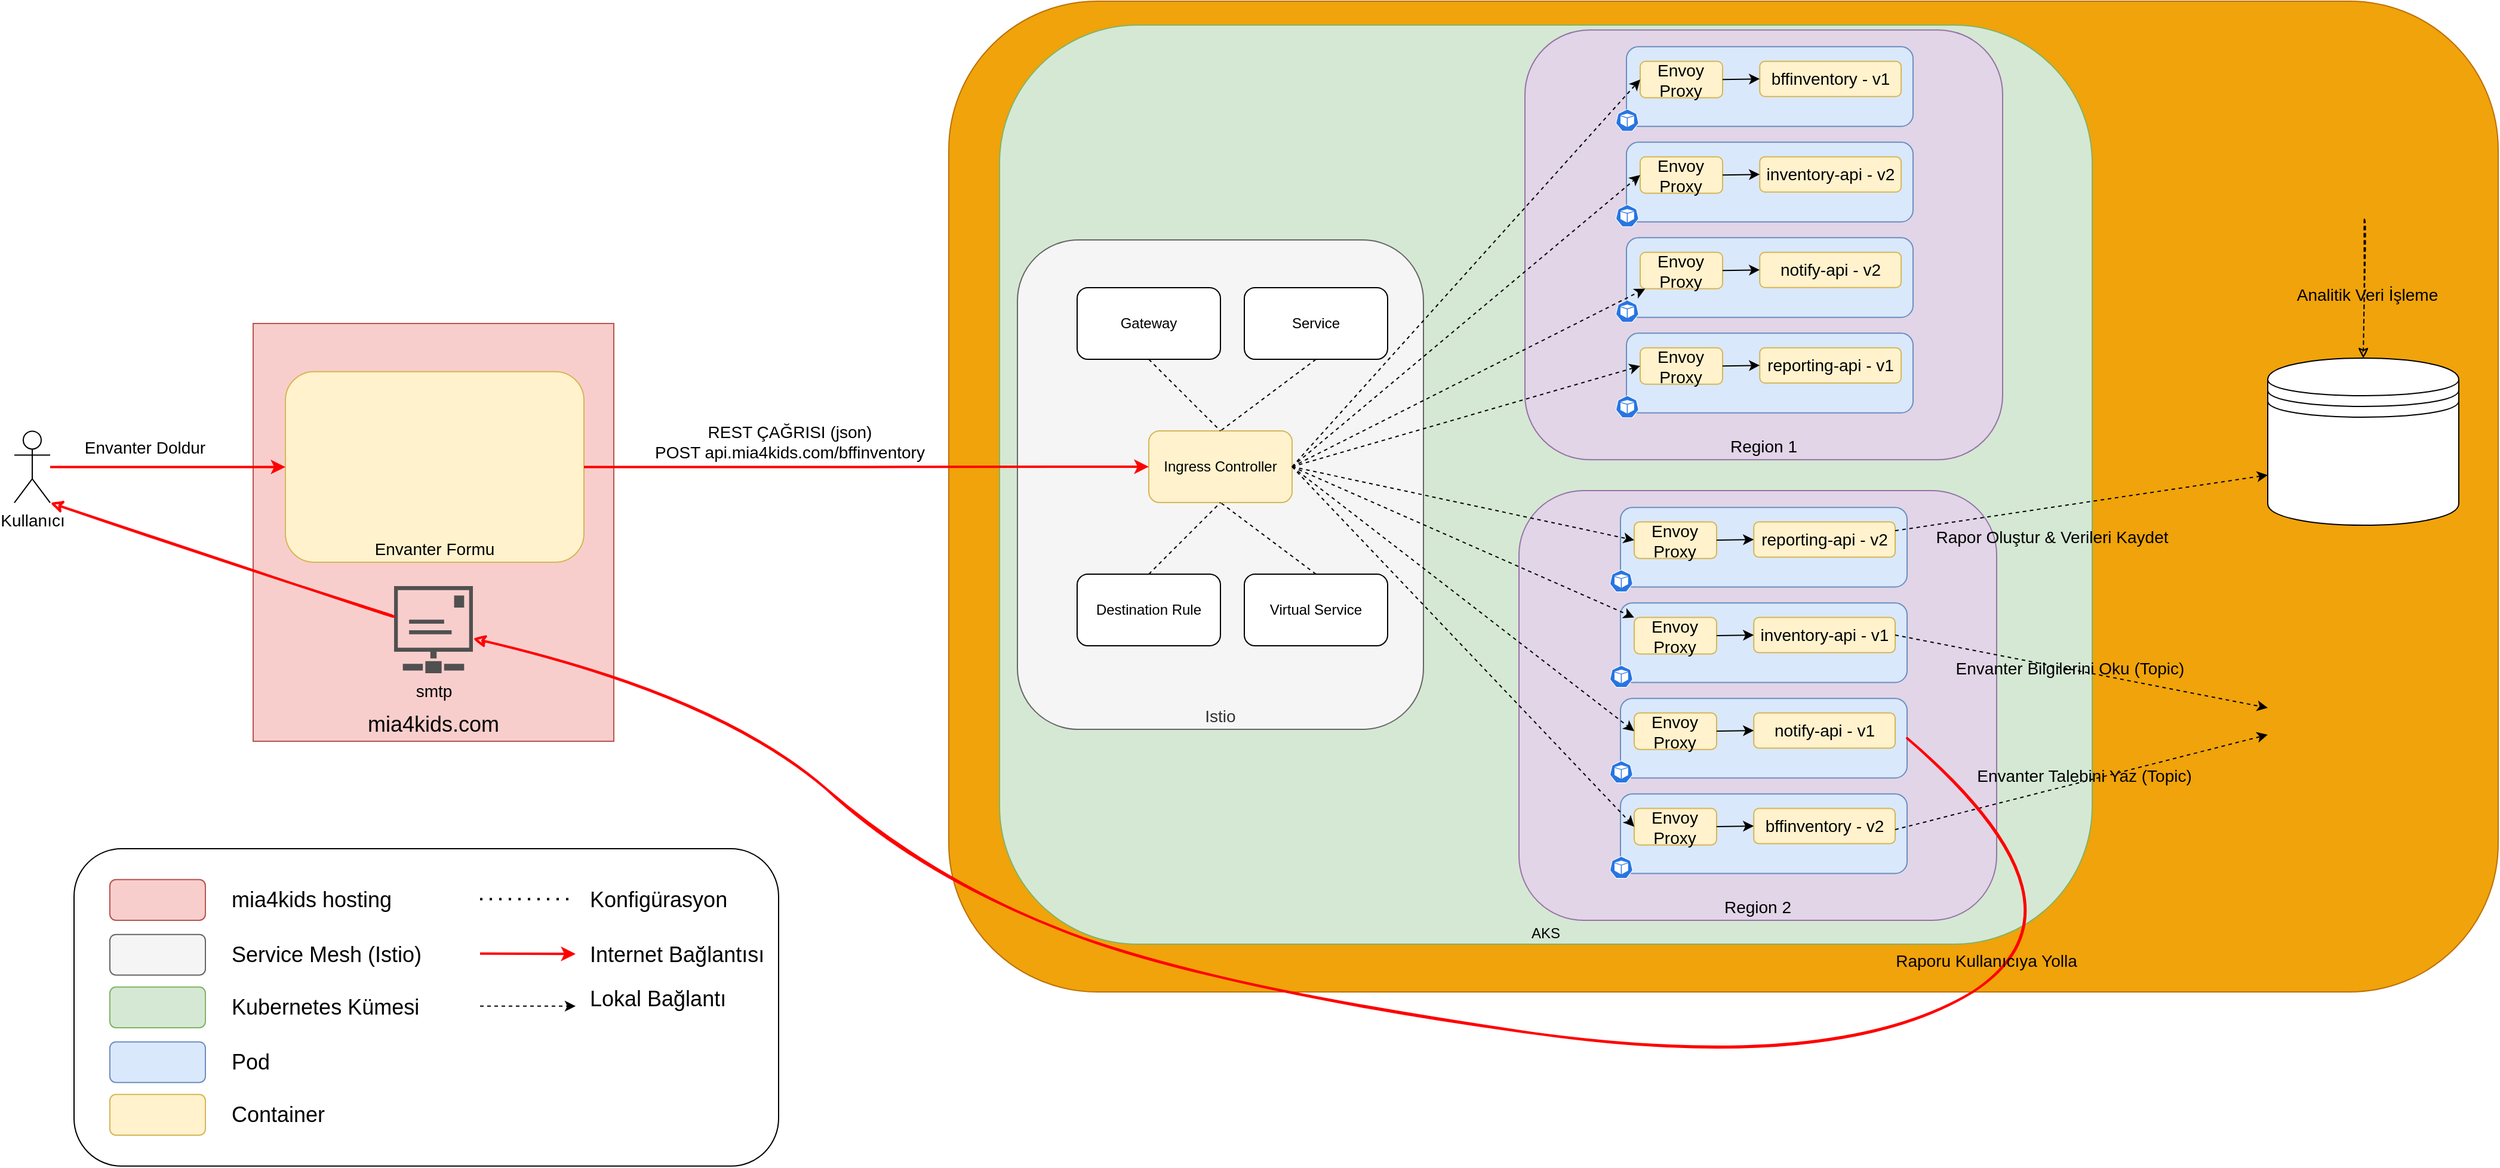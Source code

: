 <mxfile version="14.9.8" type="github">
  <diagram id="64BJW6t8a5M6uXcy-y3C" name="Page-1">
    <mxGraphModel dx="2413" dy="1553" grid="1" gridSize="10" guides="1" tooltips="0" connect="1" arrows="1" fold="1" page="0" pageScale="1" pageWidth="850" pageHeight="1100" math="0" shadow="0">
      <root>
        <mxCell id="0" />
        <mxCell id="1" parent="0" />
        <mxCell id="xc0sHy3A4MHcJjiOUEkv-261" value="" style="rounded=1;whiteSpace=wrap;html=1;fontSize=18;align=center;verticalAlign=bottom;fontStyle=1;fillColor=#f0a30a;strokeColor=#BD7000;fontColor=#000000;" vertex="1" parent="1">
          <mxGeometry x="452.5" y="-100" width="1297.5" height="830" as="geometry" />
        </mxCell>
        <mxCell id="xc0sHy3A4MHcJjiOUEkv-39" value="AKS" style="rounded=1;whiteSpace=wrap;html=1;fontSize=12;align=center;verticalAlign=bottom;fillColor=#d5e8d4;strokeColor=#82b366;" vertex="1" parent="1">
          <mxGeometry x="495" y="-80" width="915" height="770" as="geometry" />
        </mxCell>
        <mxCell id="xc0sHy3A4MHcJjiOUEkv-48" value="Istio" style="rounded=1;whiteSpace=wrap;html=1;fontSize=14;align=center;verticalAlign=bottom;fillColor=#f5f5f5;strokeColor=#666666;fontColor=#333333;" vertex="1" parent="1">
          <mxGeometry x="510" y="100" width="340" height="410" as="geometry" />
        </mxCell>
        <mxCell id="xc0sHy3A4MHcJjiOUEkv-1" value="Kullanıcı" style="shape=umlActor;verticalLabelPosition=bottom;verticalAlign=top;html=1;outlineConnect=0;fontSize=14;" vertex="1" parent="1">
          <mxGeometry x="-330" y="260.19" width="30" height="60" as="geometry" />
        </mxCell>
        <mxCell id="xc0sHy3A4MHcJjiOUEkv-37" value="" style="group;fillColor=#f8cecc;strokeColor=#b85450;" vertex="1" connectable="0" parent="1">
          <mxGeometry x="-130" y="170" width="302" height="350" as="geometry" />
        </mxCell>
        <mxCell id="xc0sHy3A4MHcJjiOUEkv-2" value="&lt;font style=&quot;font-size: 18px&quot;&gt;mia4kids.com&lt;/font&gt;" style="whiteSpace=wrap;html=1;verticalAlign=bottom;fillColor=#f8cecc;strokeColor=#b85450;" vertex="1" parent="xc0sHy3A4MHcJjiOUEkv-37">
          <mxGeometry width="302" height="350" as="geometry" />
        </mxCell>
        <mxCell id="xc0sHy3A4MHcJjiOUEkv-36" value="Envanter Formu" style="rounded=1;whiteSpace=wrap;html=1;fontSize=14;align=center;verticalAlign=bottom;fillColor=#fff2cc;strokeColor=#d6b656;" vertex="1" parent="xc0sHy3A4MHcJjiOUEkv-37">
          <mxGeometry x="27" y="40.38" width="250" height="159.62" as="geometry" />
        </mxCell>
        <mxCell id="xc0sHy3A4MHcJjiOUEkv-35" value="" style="shape=image;html=1;verticalAlign=top;verticalLabelPosition=bottom;labelBackgroundColor=#ffffff;imageAspect=0;aspect=fixed;image=https://cdn2.iconfinder.com/data/icons/thin-line-icons-for-seo-and-development-1/64/SEO_planchette_questionnaire-128.png;fontSize=12;" vertex="1" parent="xc0sHy3A4MHcJjiOUEkv-37">
          <mxGeometry x="87" y="40.379" width="128" height="128" as="geometry" />
        </mxCell>
        <mxCell id="xc0sHy3A4MHcJjiOUEkv-189" value="" style="shape=image;imageAspect=0;aspect=fixed;verticalLabelPosition=bottom;verticalAlign=top;rounded=1;fontSize=14;image=https://mia4kids.com/wp-content/uploads/2021/02/cropped-company.png;" vertex="1" parent="xc0sHy3A4MHcJjiOUEkv-37">
          <mxGeometry width="92" height="92" as="geometry" />
        </mxCell>
        <mxCell id="xc0sHy3A4MHcJjiOUEkv-280" value="&lt;font style=&quot;font-size: 14px;&quot;&gt;smtp&lt;/font&gt;" style="pointerEvents=1;shadow=0;dashed=0;html=1;strokeColor=none;fillColor=#505050;labelPosition=center;verticalLabelPosition=bottom;verticalAlign=top;outlineConnect=0;align=center;shape=mxgraph.office.communications.smtp_connector;rounded=1;fontSize=14;" vertex="1" parent="xc0sHy3A4MHcJjiOUEkv-37">
          <mxGeometry x="118" y="220" width="66" height="73" as="geometry" />
        </mxCell>
        <mxCell id="xc0sHy3A4MHcJjiOUEkv-3" value="" style="edgeStyle=orthogonalEdgeStyle;rounded=0;orthogonalLoop=1;jettySize=auto;html=1;entryX=0;entryY=0.5;entryDx=0;entryDy=0;strokeWidth=2;strokeColor=#FF0000;" edge="1" parent="1" source="xc0sHy3A4MHcJjiOUEkv-1" target="xc0sHy3A4MHcJjiOUEkv-36">
          <mxGeometry relative="1" as="geometry" />
        </mxCell>
        <mxCell id="xc0sHy3A4MHcJjiOUEkv-259" value="Envanter Doldur" style="edgeLabel;html=1;align=center;verticalAlign=middle;resizable=0;points=[];fontSize=14;labelBackgroundColor=none;" vertex="1" connectable="0" parent="xc0sHy3A4MHcJjiOUEkv-3">
          <mxGeometry x="-0.198" y="-1" relative="1" as="geometry">
            <mxPoint y="-17" as="offset" />
          </mxGeometry>
        </mxCell>
        <mxCell id="xc0sHy3A4MHcJjiOUEkv-38" value="Ingress Controller" style="rounded=1;whiteSpace=wrap;html=1;fontSize=12;align=center;verticalAlign=middle;fillColor=#fff2cc;strokeColor=#d6b656;" vertex="1" parent="1">
          <mxGeometry x="620" y="260" width="120" height="60" as="geometry" />
        </mxCell>
        <mxCell id="xc0sHy3A4MHcJjiOUEkv-40" style="edgeStyle=orthogonalEdgeStyle;rounded=0;orthogonalLoop=1;jettySize=auto;html=1;exitX=1;exitY=0.5;exitDx=0;exitDy=0;fontSize=12;strokeColor=#FF0000;strokeWidth=2;" edge="1" parent="1" source="xc0sHy3A4MHcJjiOUEkv-36" target="xc0sHy3A4MHcJjiOUEkv-38">
          <mxGeometry relative="1" as="geometry" />
        </mxCell>
        <mxCell id="xc0sHy3A4MHcJjiOUEkv-257" value="REST ÇAĞRISI (json)&lt;br&gt;POST api.mia4kids.com/bffinventory" style="edgeLabel;html=1;align=center;verticalAlign=middle;resizable=0;points=[];fontSize=14;labelBackgroundColor=none;" vertex="1" connectable="0" parent="xc0sHy3A4MHcJjiOUEkv-40">
          <mxGeometry x="-0.095" y="2" relative="1" as="geometry">
            <mxPoint x="-42" y="-19" as="offset" />
          </mxGeometry>
        </mxCell>
        <mxCell id="xc0sHy3A4MHcJjiOUEkv-45" style="edgeStyle=none;rounded=0;orthogonalLoop=1;jettySize=auto;html=1;exitX=0.5;exitY=0;exitDx=0;exitDy=0;entryX=0.5;entryY=1;entryDx=0;entryDy=0;dashed=1;fontSize=12;endArrow=none;endFill=0;" edge="1" parent="1" source="xc0sHy3A4MHcJjiOUEkv-42" target="xc0sHy3A4MHcJjiOUEkv-38">
          <mxGeometry relative="1" as="geometry" />
        </mxCell>
        <mxCell id="xc0sHy3A4MHcJjiOUEkv-42" value="Destination Rule" style="rounded=1;whiteSpace=wrap;html=1;fontSize=12;align=center;verticalAlign=middle;" vertex="1" parent="1">
          <mxGeometry x="560" y="380" width="120" height="60" as="geometry" />
        </mxCell>
        <mxCell id="xc0sHy3A4MHcJjiOUEkv-47" style="edgeStyle=none;rounded=0;orthogonalLoop=1;jettySize=auto;html=1;exitX=0.5;exitY=1;exitDx=0;exitDy=0;entryX=0.5;entryY=0;entryDx=0;entryDy=0;dashed=1;fontSize=12;endArrow=none;endFill=0;" edge="1" parent="1" source="xc0sHy3A4MHcJjiOUEkv-43" target="xc0sHy3A4MHcJjiOUEkv-38">
          <mxGeometry relative="1" as="geometry" />
        </mxCell>
        <mxCell id="xc0sHy3A4MHcJjiOUEkv-43" value="Gateway" style="rounded=1;whiteSpace=wrap;html=1;fontSize=12;align=center;verticalAlign=middle;" vertex="1" parent="1">
          <mxGeometry x="560" y="140" width="120" height="60" as="geometry" />
        </mxCell>
        <mxCell id="xc0sHy3A4MHcJjiOUEkv-49" value="" style="edgeStyle=none;rounded=0;orthogonalLoop=1;jettySize=auto;html=1;exitX=0.5;exitY=0;exitDx=0;exitDy=0;entryX=0.5;entryY=1;entryDx=0;entryDy=0;dashed=1;fontSize=12;endArrow=none;endFill=0;" edge="1" parent="1" source="xc0sHy3A4MHcJjiOUEkv-41" target="xc0sHy3A4MHcJjiOUEkv-38">
          <mxGeometry relative="1" as="geometry">
            <mxPoint x="760" y="380" as="sourcePoint" />
            <mxPoint x="680" y="320" as="targetPoint" />
          </mxGeometry>
        </mxCell>
        <mxCell id="xc0sHy3A4MHcJjiOUEkv-54" style="edgeStyle=none;rounded=0;orthogonalLoop=1;jettySize=auto;html=1;exitX=0.5;exitY=1;exitDx=0;exitDy=0;dashed=1;fontSize=14;endArrow=none;endFill=0;" edge="1" parent="1" source="xc0sHy3A4MHcJjiOUEkv-53">
          <mxGeometry relative="1" as="geometry">
            <mxPoint x="680" y="260" as="targetPoint" />
          </mxGeometry>
        </mxCell>
        <mxCell id="xc0sHy3A4MHcJjiOUEkv-53" value="Service" style="rounded=1;whiteSpace=wrap;html=1;fontSize=12;align=center;verticalAlign=middle;" vertex="1" parent="1">
          <mxGeometry x="700" y="140" width="120" height="60" as="geometry" />
        </mxCell>
        <mxCell id="xc0sHy3A4MHcJjiOUEkv-41" value="Virtual Service" style="rounded=1;whiteSpace=wrap;html=1;fontSize=12;align=center;verticalAlign=middle;" vertex="1" parent="1">
          <mxGeometry x="700" y="380" width="120" height="60" as="geometry" />
        </mxCell>
        <mxCell id="xc0sHy3A4MHcJjiOUEkv-192" value="" style="group" vertex="1" connectable="0" parent="1">
          <mxGeometry x="1557" y="199" width="160" height="140" as="geometry" />
        </mxCell>
        <mxCell id="xc0sHy3A4MHcJjiOUEkv-191" value="" style="shape=datastore;whiteSpace=wrap;html=1;rounded=1;fontSize=14;align=center;verticalAlign=middle;" vertex="1" parent="xc0sHy3A4MHcJjiOUEkv-192">
          <mxGeometry width="160" height="140" as="geometry" />
        </mxCell>
        <mxCell id="xc0sHy3A4MHcJjiOUEkv-190" value="" style="shape=image;imageAspect=0;aspect=fixed;verticalLabelPosition=bottom;verticalAlign=top;rounded=1;fontSize=14;image=https://upload.wikimedia.org/wikipedia/commons/5/5e/Cassandra_logo.svg;" vertex="1" parent="xc0sHy3A4MHcJjiOUEkv-192">
          <mxGeometry x="30.02" y="60" width="99.96" height="67" as="geometry" />
        </mxCell>
        <mxCell id="xc0sHy3A4MHcJjiOUEkv-94" value="" style="group" vertex="1" connectable="0" parent="1">
          <mxGeometry x="972.94" y="421.667" width="187.06" height="90.148" as="geometry" />
        </mxCell>
        <mxCell id="xc0sHy3A4MHcJjiOUEkv-99" value="" style="shape=image;html=1;verticalAlign=top;verticalLabelPosition=bottom;labelBackgroundColor=#ffffff;imageAspect=0;aspect=fixed;image=https://cdn4.iconfinder.com/data/icons/logos-and-brands/512/267_Python_logo-128.png;fontSize=14;" vertex="1" parent="xc0sHy3A4MHcJjiOUEkv-94">
          <mxGeometry x="79.5" y="32.347" width="5.031" height="5.031" as="geometry" />
        </mxCell>
        <mxCell id="xc0sHy3A4MHcJjiOUEkv-154" value="" style="group" vertex="1" connectable="0" parent="1">
          <mxGeometry x="925" y="285.91" width="400" height="360" as="geometry" />
        </mxCell>
        <mxCell id="xc0sHy3A4MHcJjiOUEkv-204" value="" style="group" vertex="1" connectable="0" parent="xc0sHy3A4MHcJjiOUEkv-154">
          <mxGeometry x="5" y="24.09" width="400" height="360" as="geometry" />
        </mxCell>
        <mxCell id="xc0sHy3A4MHcJjiOUEkv-93" value="Region 2" style="rounded=1;whiteSpace=wrap;html=1;fontSize=14;align=center;verticalAlign=bottom;fillColor=#e1d5e7;strokeColor=#9673a6;" vertex="1" parent="xc0sHy3A4MHcJjiOUEkv-204">
          <mxGeometry width="400" height="360" as="geometry" />
        </mxCell>
        <mxCell id="xc0sHy3A4MHcJjiOUEkv-122" value="" style="group" vertex="1" connectable="0" parent="xc0sHy3A4MHcJjiOUEkv-204">
          <mxGeometry x="75" y="14.09" width="250" height="70.996" as="geometry" />
        </mxCell>
        <mxCell id="xc0sHy3A4MHcJjiOUEkv-95" value="" style="rounded=1;whiteSpace=wrap;html=1;fontSize=14;align=center;verticalAlign=bottom;fillColor=#dae8fc;strokeColor=#6c8ebf;" vertex="1" parent="xc0sHy3A4MHcJjiOUEkv-122">
          <mxGeometry x="9.996" width="240.004" height="66.67" as="geometry" />
        </mxCell>
        <mxCell id="xc0sHy3A4MHcJjiOUEkv-97" value="Envoy Proxy" style="rounded=1;whiteSpace=wrap;html=1;fontSize=14;align=center;verticalAlign=middle;fillColor=#fff2cc;strokeColor=#d6b656;" vertex="1" parent="xc0sHy3A4MHcJjiOUEkv-122">
          <mxGeometry x="21.497" y="12.153" width="69.001" height="30.587" as="geometry" />
        </mxCell>
        <mxCell id="xc0sHy3A4MHcJjiOUEkv-98" value="reporting-api - v2" style="rounded=1;whiteSpace=wrap;html=1;fontSize=14;align=center;verticalAlign=middle;fillColor=#fff2cc;strokeColor=#d6b656;" vertex="1" parent="xc0sHy3A4MHcJjiOUEkv-122">
          <mxGeometry x="121.62" y="12.151" width="118.38" height="29.518" as="geometry" />
        </mxCell>
        <mxCell id="xc0sHy3A4MHcJjiOUEkv-117" value="" style="shape=image;html=1;verticalAlign=top;verticalLabelPosition=bottom;labelBackgroundColor=#ffffff;imageAspect=0;aspect=fixed;image=https://cdn4.iconfinder.com/data/icons/logos-and-brands/512/267_Python_logo-128.png;fontSize=14;" vertex="1" parent="xc0sHy3A4MHcJjiOUEkv-122">
          <mxGeometry x="115.37" y="31.774" width="20.4" height="20.4" as="geometry" />
        </mxCell>
        <mxCell id="xc0sHy3A4MHcJjiOUEkv-100" style="edgeStyle=none;rounded=0;orthogonalLoop=1;jettySize=auto;html=1;exitX=1;exitY=0.5;exitDx=0;exitDy=0;entryX=0;entryY=0.5;entryDx=0;entryDy=0;fontSize=14;endArrow=classic;endFill=1;" edge="1" parent="xc0sHy3A4MHcJjiOUEkv-122" source="xc0sHy3A4MHcJjiOUEkv-97" target="xc0sHy3A4MHcJjiOUEkv-98">
          <mxGeometry relative="1" as="geometry" />
        </mxCell>
        <mxCell id="xc0sHy3A4MHcJjiOUEkv-96" value="" style="html=1;dashed=0;whitespace=wrap;fillColor=#2875E2;strokeColor=#ffffff;points=[[0.005,0.63,0],[0.1,0.2,0],[0.9,0.2,0],[0.5,0,0],[0.995,0.63,0],[0.72,0.99,0],[0.5,1,0],[0.28,0.99,0]];shape=mxgraph.kubernetes.icon;prIcon=pod;fontSize=14;align=center;verticalAlign=bottom;" vertex="1" parent="xc0sHy3A4MHcJjiOUEkv-122">
          <mxGeometry x="-10" y="52.172" width="41.37" height="18.824" as="geometry" />
        </mxCell>
        <mxCell id="xc0sHy3A4MHcJjiOUEkv-139" value="" style="group" vertex="1" connectable="0" parent="xc0sHy3A4MHcJjiOUEkv-204">
          <mxGeometry x="75" y="94.09" width="295" height="125.91" as="geometry" />
        </mxCell>
        <mxCell id="xc0sHy3A4MHcJjiOUEkv-140" value="" style="rounded=1;whiteSpace=wrap;html=1;fontSize=14;align=center;verticalAlign=bottom;fillColor=#dae8fc;strokeColor=#6c8ebf;" vertex="1" parent="xc0sHy3A4MHcJjiOUEkv-139">
          <mxGeometry x="9.996" width="240.004" height="66.67" as="geometry" />
        </mxCell>
        <mxCell id="xc0sHy3A4MHcJjiOUEkv-141" value="Envoy Proxy" style="rounded=1;whiteSpace=wrap;html=1;fontSize=14;align=center;verticalAlign=middle;fillColor=#fff2cc;strokeColor=#d6b656;" vertex="1" parent="xc0sHy3A4MHcJjiOUEkv-139">
          <mxGeometry x="21.497" y="12.153" width="69.001" height="30.587" as="geometry" />
        </mxCell>
        <mxCell id="xc0sHy3A4MHcJjiOUEkv-142" value="inventory-api - v1" style="rounded=1;whiteSpace=wrap;html=1;fontSize=14;align=center;verticalAlign=middle;fillColor=#fff2cc;strokeColor=#d6b656;" vertex="1" parent="xc0sHy3A4MHcJjiOUEkv-139">
          <mxGeometry x="121.62" y="12.151" width="118.38" height="29.518" as="geometry" />
        </mxCell>
        <mxCell id="xc0sHy3A4MHcJjiOUEkv-143" value="" style="shape=image;html=1;verticalAlign=top;verticalLabelPosition=bottom;labelBackgroundColor=#ffffff;imageAspect=0;aspect=fixed;image=https://cdn4.iconfinder.com/data/icons/logos-and-brands/512/267_Python_logo-128.png;fontSize=14;" vertex="1" parent="xc0sHy3A4MHcJjiOUEkv-139">
          <mxGeometry x="115.37" y="31.774" width="20.4" height="20.4" as="geometry" />
        </mxCell>
        <mxCell id="xc0sHy3A4MHcJjiOUEkv-144" style="edgeStyle=none;rounded=0;orthogonalLoop=1;jettySize=auto;html=1;exitX=1;exitY=0.5;exitDx=0;exitDy=0;entryX=0;entryY=0.5;entryDx=0;entryDy=0;fontSize=14;endArrow=classic;endFill=1;" edge="1" parent="xc0sHy3A4MHcJjiOUEkv-139" source="xc0sHy3A4MHcJjiOUEkv-141" target="xc0sHy3A4MHcJjiOUEkv-142">
          <mxGeometry relative="1" as="geometry" />
        </mxCell>
        <mxCell id="xc0sHy3A4MHcJjiOUEkv-145" value="" style="html=1;dashed=0;whitespace=wrap;fillColor=#2875E2;strokeColor=#ffffff;points=[[0.005,0.63,0],[0.1,0.2,0],[0.9,0.2,0],[0.5,0,0],[0.995,0.63,0],[0.72,0.99,0],[0.5,1,0],[0.28,0.99,0]];shape=mxgraph.kubernetes.icon;prIcon=pod;fontSize=14;align=center;verticalAlign=bottom;" vertex="1" parent="xc0sHy3A4MHcJjiOUEkv-139">
          <mxGeometry x="-10" y="52.172" width="41.37" height="18.824" as="geometry" />
        </mxCell>
        <mxCell id="xc0sHy3A4MHcJjiOUEkv-147" value="" style="group" vertex="1" connectable="0" parent="xc0sHy3A4MHcJjiOUEkv-204">
          <mxGeometry x="75" y="174.09" width="250" height="70.996" as="geometry" />
        </mxCell>
        <mxCell id="xc0sHy3A4MHcJjiOUEkv-148" value="" style="rounded=1;whiteSpace=wrap;html=1;fontSize=14;align=center;verticalAlign=bottom;fillColor=#dae8fc;strokeColor=#6c8ebf;" vertex="1" parent="xc0sHy3A4MHcJjiOUEkv-147">
          <mxGeometry x="9.996" width="240.004" height="66.67" as="geometry" />
        </mxCell>
        <mxCell id="xc0sHy3A4MHcJjiOUEkv-149" value="Envoy Proxy" style="rounded=1;whiteSpace=wrap;html=1;fontSize=14;align=center;verticalAlign=middle;fillColor=#fff2cc;strokeColor=#d6b656;" vertex="1" parent="xc0sHy3A4MHcJjiOUEkv-147">
          <mxGeometry x="21.497" y="12.153" width="69.001" height="30.587" as="geometry" />
        </mxCell>
        <mxCell id="xc0sHy3A4MHcJjiOUEkv-150" value="notify-api - v1" style="rounded=1;whiteSpace=wrap;html=1;fontSize=14;align=center;verticalAlign=middle;fillColor=#fff2cc;strokeColor=#d6b656;" vertex="1" parent="xc0sHy3A4MHcJjiOUEkv-147">
          <mxGeometry x="121.62" y="12.151" width="118.38" height="29.518" as="geometry" />
        </mxCell>
        <mxCell id="xc0sHy3A4MHcJjiOUEkv-151" value="" style="shape=image;html=1;verticalAlign=top;verticalLabelPosition=bottom;labelBackgroundColor=#ffffff;imageAspect=0;aspect=fixed;image=https://cdn4.iconfinder.com/data/icons/logos-and-brands/512/267_Python_logo-128.png;fontSize=14;" vertex="1" parent="xc0sHy3A4MHcJjiOUEkv-147">
          <mxGeometry x="115.37" y="31.774" width="20.4" height="20.4" as="geometry" />
        </mxCell>
        <mxCell id="xc0sHy3A4MHcJjiOUEkv-152" style="edgeStyle=none;rounded=0;orthogonalLoop=1;jettySize=auto;html=1;exitX=1;exitY=0.5;exitDx=0;exitDy=0;entryX=0;entryY=0.5;entryDx=0;entryDy=0;fontSize=14;endArrow=classic;endFill=1;" edge="1" parent="xc0sHy3A4MHcJjiOUEkv-147" source="xc0sHy3A4MHcJjiOUEkv-149" target="xc0sHy3A4MHcJjiOUEkv-150">
          <mxGeometry relative="1" as="geometry" />
        </mxCell>
        <mxCell id="xc0sHy3A4MHcJjiOUEkv-153" value="" style="html=1;dashed=0;whitespace=wrap;fillColor=#2875E2;strokeColor=#ffffff;points=[[0.005,0.63,0],[0.1,0.2,0],[0.9,0.2,0],[0.5,0,0],[0.995,0.63,0],[0.72,0.99,0],[0.5,1,0],[0.28,0.99,0]];shape=mxgraph.kubernetes.icon;prIcon=pod;fontSize=14;align=center;verticalAlign=bottom;" vertex="1" parent="xc0sHy3A4MHcJjiOUEkv-147">
          <mxGeometry x="-10" y="52.172" width="41.37" height="18.824" as="geometry" />
        </mxCell>
        <mxCell id="xc0sHy3A4MHcJjiOUEkv-197" value="" style="group" vertex="1" connectable="0" parent="xc0sHy3A4MHcJjiOUEkv-204">
          <mxGeometry x="75" y="254.09" width="250" height="70.996" as="geometry" />
        </mxCell>
        <mxCell id="xc0sHy3A4MHcJjiOUEkv-198" value="" style="rounded=1;whiteSpace=wrap;html=1;fontSize=14;align=center;verticalAlign=bottom;fillColor=#dae8fc;strokeColor=#6c8ebf;" vertex="1" parent="xc0sHy3A4MHcJjiOUEkv-197">
          <mxGeometry x="9.996" width="240.004" height="66.67" as="geometry" />
        </mxCell>
        <mxCell id="xc0sHy3A4MHcJjiOUEkv-199" value="Envoy Proxy" style="rounded=1;whiteSpace=wrap;html=1;fontSize=14;align=center;verticalAlign=middle;fillColor=#fff2cc;strokeColor=#d6b656;" vertex="1" parent="xc0sHy3A4MHcJjiOUEkv-197">
          <mxGeometry x="21.497" y="12.153" width="69.001" height="30.587" as="geometry" />
        </mxCell>
        <mxCell id="xc0sHy3A4MHcJjiOUEkv-200" value="bffinventory - v2" style="rounded=1;whiteSpace=wrap;html=1;fontSize=14;align=center;verticalAlign=middle;fillColor=#fff2cc;strokeColor=#d6b656;" vertex="1" parent="xc0sHy3A4MHcJjiOUEkv-197">
          <mxGeometry x="121.62" y="12.151" width="118.38" height="29.518" as="geometry" />
        </mxCell>
        <mxCell id="xc0sHy3A4MHcJjiOUEkv-201" value="" style="shape=image;html=1;verticalAlign=top;verticalLabelPosition=bottom;labelBackgroundColor=#ffffff;imageAspect=0;aspect=fixed;image=https://cdn4.iconfinder.com/data/icons/logos-and-brands/512/267_Python_logo-128.png;fontSize=14;" vertex="1" parent="xc0sHy3A4MHcJjiOUEkv-197">
          <mxGeometry x="115.37" y="31.774" width="20.4" height="20.4" as="geometry" />
        </mxCell>
        <mxCell id="xc0sHy3A4MHcJjiOUEkv-202" style="edgeStyle=none;rounded=0;orthogonalLoop=1;jettySize=auto;html=1;exitX=1;exitY=0.5;exitDx=0;exitDy=0;entryX=0;entryY=0.5;entryDx=0;entryDy=0;fontSize=14;endArrow=classic;endFill=1;" edge="1" parent="xc0sHy3A4MHcJjiOUEkv-197" source="xc0sHy3A4MHcJjiOUEkv-199" target="xc0sHy3A4MHcJjiOUEkv-200">
          <mxGeometry relative="1" as="geometry" />
        </mxCell>
        <mxCell id="xc0sHy3A4MHcJjiOUEkv-203" value="" style="html=1;dashed=0;whitespace=wrap;fillColor=#2875E2;strokeColor=#ffffff;points=[[0.005,0.63,0],[0.1,0.2,0],[0.9,0.2,0],[0.5,0,0],[0.995,0.63,0],[0.72,0.99,0],[0.5,1,0],[0.28,0.99,0]];shape=mxgraph.kubernetes.icon;prIcon=pod;fontSize=14;align=center;verticalAlign=bottom;" vertex="1" parent="xc0sHy3A4MHcJjiOUEkv-197">
          <mxGeometry x="-10" y="52.172" width="41.37" height="18.824" as="geometry" />
        </mxCell>
        <mxCell id="xc0sHy3A4MHcJjiOUEkv-157" style="edgeStyle=none;rounded=0;orthogonalLoop=1;jettySize=auto;html=1;exitX=1;exitY=0.5;exitDx=0;exitDy=0;entryX=0;entryY=0.5;entryDx=0;entryDy=0;dashed=1;fontSize=14;endArrow=classic;endFill=1;strokeColor=#000000;strokeWidth=1;" edge="1" parent="1" source="xc0sHy3A4MHcJjiOUEkv-38" target="xc0sHy3A4MHcJjiOUEkv-149">
          <mxGeometry relative="1" as="geometry" />
        </mxCell>
        <mxCell id="xc0sHy3A4MHcJjiOUEkv-156" style="edgeStyle=none;rounded=0;orthogonalLoop=1;jettySize=auto;html=1;exitX=1;exitY=0.5;exitDx=0;exitDy=0;dashed=1;fontSize=14;endArrow=classic;endFill=1;strokeColor=#000000;strokeWidth=1;" edge="1" parent="1" source="xc0sHy3A4MHcJjiOUEkv-38" target="xc0sHy3A4MHcJjiOUEkv-141">
          <mxGeometry relative="1" as="geometry" />
        </mxCell>
        <mxCell id="xc0sHy3A4MHcJjiOUEkv-101" style="edgeStyle=none;rounded=0;orthogonalLoop=1;jettySize=auto;html=1;exitX=1;exitY=0.5;exitDx=0;exitDy=0;entryX=0;entryY=0.5;entryDx=0;entryDy=0;fontSize=14;endArrow=classic;endFill=1;strokeWidth=1;dashed=1;" edge="1" parent="1" source="xc0sHy3A4MHcJjiOUEkv-38" target="xc0sHy3A4MHcJjiOUEkv-97">
          <mxGeometry relative="1" as="geometry" />
        </mxCell>
        <mxCell id="xc0sHy3A4MHcJjiOUEkv-205" style="edgeStyle=none;rounded=0;sketch=0;orthogonalLoop=1;jettySize=auto;html=1;exitX=1;exitY=0.5;exitDx=0;exitDy=0;entryX=0;entryY=0.5;entryDx=0;entryDy=0;dashed=1;fontSize=14;endArrow=classic;endFill=1;strokeColor=#000000;strokeWidth=1;" edge="1" parent="1" source="xc0sHy3A4MHcJjiOUEkv-38" target="xc0sHy3A4MHcJjiOUEkv-199">
          <mxGeometry relative="1" as="geometry" />
        </mxCell>
        <mxCell id="xc0sHy3A4MHcJjiOUEkv-206" value="" style="shape=image;imageAspect=0;aspect=fixed;verticalLabelPosition=bottom;verticalAlign=top;rounded=1;fontSize=14;image=https://devveri.com/wp-content/uploads/2015/09/kafka-logo-wide.png;" vertex="1" parent="1">
          <mxGeometry x="1557" y="447" width="161.94" height="90" as="geometry" />
        </mxCell>
        <mxCell id="xc0sHy3A4MHcJjiOUEkv-194" style="edgeStyle=none;rounded=0;orthogonalLoop=1;jettySize=auto;html=1;exitX=1;exitY=0.25;exitDx=0;exitDy=0;dashed=1;fontSize=14;endArrow=classic;endFill=1;strokeColor=#000000;strokeWidth=1;entryX=0;entryY=0.7;entryDx=0;entryDy=0;" edge="1" parent="1" source="xc0sHy3A4MHcJjiOUEkv-98" target="xc0sHy3A4MHcJjiOUEkv-191">
          <mxGeometry relative="1" as="geometry">
            <mxPoint x="1440" y="250" as="targetPoint" />
          </mxGeometry>
        </mxCell>
        <mxCell id="xc0sHy3A4MHcJjiOUEkv-253" value="Rapor Oluştur &amp;amp; Verileri Kaydet" style="edgeLabel;html=1;align=center;verticalAlign=middle;resizable=0;points=[];fontSize=14;labelBackgroundColor=none;" vertex="1" connectable="0" parent="xc0sHy3A4MHcJjiOUEkv-194">
          <mxGeometry x="0.005" relative="1" as="geometry">
            <mxPoint x="-26" y="29" as="offset" />
          </mxGeometry>
        </mxCell>
        <mxCell id="xc0sHy3A4MHcJjiOUEkv-209" style="edgeStyle=none;rounded=0;sketch=0;orthogonalLoop=1;jettySize=auto;html=1;entryX=0;entryY=0.5;entryDx=0;entryDy=0;dashed=1;fontSize=14;endArrow=classic;endFill=1;strokeColor=#000000;strokeWidth=1;" edge="1" parent="1" target="xc0sHy3A4MHcJjiOUEkv-206">
          <mxGeometry relative="1" as="geometry">
            <mxPoint x="1245" y="431" as="sourcePoint" />
          </mxGeometry>
        </mxCell>
        <mxCell id="xc0sHy3A4MHcJjiOUEkv-254" value="Envanter Bilgilerini Oku (Topic)" style="edgeLabel;html=1;align=center;verticalAlign=middle;resizable=0;points=[];fontSize=14;labelBackgroundColor=none;" vertex="1" connectable="0" parent="xc0sHy3A4MHcJjiOUEkv-209">
          <mxGeometry x="-0.069" y="1" relative="1" as="geometry">
            <mxPoint as="offset" />
          </mxGeometry>
        </mxCell>
        <mxCell id="xc0sHy3A4MHcJjiOUEkv-210" style="edgeStyle=none;rounded=0;sketch=0;orthogonalLoop=1;jettySize=auto;html=1;exitX=1;exitY=0.602;exitDx=0;exitDy=0;entryX=0;entryY=0.75;entryDx=0;entryDy=0;dashed=1;fontSize=14;endArrow=classic;endFill=1;strokeColor=#000000;strokeWidth=1;exitPerimeter=0;" edge="1" parent="1" source="xc0sHy3A4MHcJjiOUEkv-200" target="xc0sHy3A4MHcJjiOUEkv-206">
          <mxGeometry relative="1" as="geometry" />
        </mxCell>
        <mxCell id="xc0sHy3A4MHcJjiOUEkv-255" value="Envanter Talebini Yaz (Topic)" style="edgeLabel;html=1;align=center;verticalAlign=middle;resizable=0;points=[];fontSize=14;labelBackgroundColor=none;" vertex="1" connectable="0" parent="xc0sHy3A4MHcJjiOUEkv-210">
          <mxGeometry x="-0.243" y="-4" relative="1" as="geometry">
            <mxPoint x="39" y="-19" as="offset" />
          </mxGeometry>
        </mxCell>
        <mxCell id="xc0sHy3A4MHcJjiOUEkv-211" value="" style="group" vertex="1" connectable="0" parent="1">
          <mxGeometry x="930" y="-100" width="400" height="360" as="geometry" />
        </mxCell>
        <mxCell id="xc0sHy3A4MHcJjiOUEkv-212" value="" style="group" vertex="1" connectable="0" parent="xc0sHy3A4MHcJjiOUEkv-211">
          <mxGeometry x="5" y="24.09" width="400" height="360" as="geometry" />
        </mxCell>
        <mxCell id="xc0sHy3A4MHcJjiOUEkv-213" value="Region 1" style="rounded=1;whiteSpace=wrap;html=1;fontSize=14;align=center;verticalAlign=bottom;fillColor=#e1d5e7;strokeColor=#9673a6;" vertex="1" parent="xc0sHy3A4MHcJjiOUEkv-212">
          <mxGeometry width="400" height="360" as="geometry" />
        </mxCell>
        <mxCell id="xc0sHy3A4MHcJjiOUEkv-214" value="" style="group" vertex="1" connectable="0" parent="xc0sHy3A4MHcJjiOUEkv-212">
          <mxGeometry x="75" y="14.09" width="250" height="70.996" as="geometry" />
        </mxCell>
        <mxCell id="xc0sHy3A4MHcJjiOUEkv-215" value="" style="rounded=1;whiteSpace=wrap;html=1;fontSize=14;align=center;verticalAlign=bottom;fillColor=#dae8fc;strokeColor=#6c8ebf;" vertex="1" parent="xc0sHy3A4MHcJjiOUEkv-214">
          <mxGeometry x="9.996" width="240.004" height="66.67" as="geometry" />
        </mxCell>
        <mxCell id="xc0sHy3A4MHcJjiOUEkv-216" value="Envoy Proxy" style="rounded=1;whiteSpace=wrap;html=1;fontSize=14;align=center;verticalAlign=middle;fillColor=#fff2cc;strokeColor=#d6b656;" vertex="1" parent="xc0sHy3A4MHcJjiOUEkv-214">
          <mxGeometry x="21.497" y="12.153" width="69.001" height="30.587" as="geometry" />
        </mxCell>
        <mxCell id="xc0sHy3A4MHcJjiOUEkv-217" value="bffinventory - v1" style="rounded=1;whiteSpace=wrap;html=1;fontSize=14;align=center;verticalAlign=middle;fillColor=#fff2cc;strokeColor=#d6b656;" vertex="1" parent="xc0sHy3A4MHcJjiOUEkv-214">
          <mxGeometry x="121.62" y="12.151" width="118.38" height="29.518" as="geometry" />
        </mxCell>
        <mxCell id="xc0sHy3A4MHcJjiOUEkv-218" value="" style="shape=image;html=1;verticalAlign=top;verticalLabelPosition=bottom;labelBackgroundColor=#ffffff;imageAspect=0;aspect=fixed;image=https://cdn4.iconfinder.com/data/icons/logos-and-brands/512/267_Python_logo-128.png;fontSize=14;" vertex="1" parent="xc0sHy3A4MHcJjiOUEkv-214">
          <mxGeometry x="115.37" y="31.774" width="20.4" height="20.4" as="geometry" />
        </mxCell>
        <mxCell id="xc0sHy3A4MHcJjiOUEkv-219" style="edgeStyle=none;rounded=0;orthogonalLoop=1;jettySize=auto;html=1;exitX=1;exitY=0.5;exitDx=0;exitDy=0;entryX=0;entryY=0.5;entryDx=0;entryDy=0;fontSize=14;endArrow=classic;endFill=1;" edge="1" parent="xc0sHy3A4MHcJjiOUEkv-214" source="xc0sHy3A4MHcJjiOUEkv-216" target="xc0sHy3A4MHcJjiOUEkv-217">
          <mxGeometry relative="1" as="geometry" />
        </mxCell>
        <mxCell id="xc0sHy3A4MHcJjiOUEkv-220" value="" style="html=1;dashed=0;whitespace=wrap;fillColor=#2875E2;strokeColor=#ffffff;points=[[0.005,0.63,0],[0.1,0.2,0],[0.9,0.2,0],[0.5,0,0],[0.995,0.63,0],[0.72,0.99,0],[0.5,1,0],[0.28,0.99,0]];shape=mxgraph.kubernetes.icon;prIcon=pod;fontSize=14;align=center;verticalAlign=bottom;" vertex="1" parent="xc0sHy3A4MHcJjiOUEkv-214">
          <mxGeometry x="-10" y="52.172" width="41.37" height="18.824" as="geometry" />
        </mxCell>
        <mxCell id="xc0sHy3A4MHcJjiOUEkv-221" value="" style="group" vertex="1" connectable="0" parent="xc0sHy3A4MHcJjiOUEkv-212">
          <mxGeometry x="75" y="94.09" width="250" height="70.996" as="geometry" />
        </mxCell>
        <mxCell id="xc0sHy3A4MHcJjiOUEkv-222" value="" style="rounded=1;whiteSpace=wrap;html=1;fontSize=14;align=center;verticalAlign=bottom;fillColor=#dae8fc;strokeColor=#6c8ebf;" vertex="1" parent="xc0sHy3A4MHcJjiOUEkv-221">
          <mxGeometry x="9.996" width="240.004" height="66.67" as="geometry" />
        </mxCell>
        <mxCell id="xc0sHy3A4MHcJjiOUEkv-223" value="Envoy Proxy" style="rounded=1;whiteSpace=wrap;html=1;fontSize=14;align=center;verticalAlign=middle;fillColor=#fff2cc;strokeColor=#d6b656;" vertex="1" parent="xc0sHy3A4MHcJjiOUEkv-221">
          <mxGeometry x="21.497" y="12.153" width="69.001" height="30.587" as="geometry" />
        </mxCell>
        <mxCell id="xc0sHy3A4MHcJjiOUEkv-224" value="inventory-api - v2" style="rounded=1;whiteSpace=wrap;html=1;fontSize=14;align=center;verticalAlign=middle;fillColor=#fff2cc;strokeColor=#d6b656;" vertex="1" parent="xc0sHy3A4MHcJjiOUEkv-221">
          <mxGeometry x="121.62" y="12.151" width="118.38" height="29.518" as="geometry" />
        </mxCell>
        <mxCell id="xc0sHy3A4MHcJjiOUEkv-225" value="" style="shape=image;html=1;verticalAlign=top;verticalLabelPosition=bottom;labelBackgroundColor=#ffffff;imageAspect=0;aspect=fixed;image=https://cdn4.iconfinder.com/data/icons/logos-and-brands/512/267_Python_logo-128.png;fontSize=14;" vertex="1" parent="xc0sHy3A4MHcJjiOUEkv-221">
          <mxGeometry x="115.37" y="31.774" width="20.4" height="20.4" as="geometry" />
        </mxCell>
        <mxCell id="xc0sHy3A4MHcJjiOUEkv-226" style="edgeStyle=none;rounded=0;orthogonalLoop=1;jettySize=auto;html=1;exitX=1;exitY=0.5;exitDx=0;exitDy=0;entryX=0;entryY=0.5;entryDx=0;entryDy=0;fontSize=14;endArrow=classic;endFill=1;" edge="1" parent="xc0sHy3A4MHcJjiOUEkv-221" source="xc0sHy3A4MHcJjiOUEkv-223" target="xc0sHy3A4MHcJjiOUEkv-224">
          <mxGeometry relative="1" as="geometry" />
        </mxCell>
        <mxCell id="xc0sHy3A4MHcJjiOUEkv-227" value="" style="html=1;dashed=0;whitespace=wrap;fillColor=#2875E2;strokeColor=#ffffff;points=[[0.005,0.63,0],[0.1,0.2,0],[0.9,0.2,0],[0.5,0,0],[0.995,0.63,0],[0.72,0.99,0],[0.5,1,0],[0.28,0.99,0]];shape=mxgraph.kubernetes.icon;prIcon=pod;fontSize=14;align=center;verticalAlign=bottom;" vertex="1" parent="xc0sHy3A4MHcJjiOUEkv-221">
          <mxGeometry x="-10" y="52.172" width="41.37" height="18.824" as="geometry" />
        </mxCell>
        <mxCell id="xc0sHy3A4MHcJjiOUEkv-228" value="" style="group" vertex="1" connectable="0" parent="xc0sHy3A4MHcJjiOUEkv-212">
          <mxGeometry x="75" y="174.09" width="250" height="70.996" as="geometry" />
        </mxCell>
        <mxCell id="xc0sHy3A4MHcJjiOUEkv-229" value="" style="rounded=1;whiteSpace=wrap;html=1;fontSize=14;align=center;verticalAlign=bottom;fillColor=#dae8fc;strokeColor=#6c8ebf;" vertex="1" parent="xc0sHy3A4MHcJjiOUEkv-228">
          <mxGeometry x="9.996" width="240.004" height="66.67" as="geometry" />
        </mxCell>
        <mxCell id="xc0sHy3A4MHcJjiOUEkv-230" value="Envoy Proxy" style="rounded=1;whiteSpace=wrap;html=1;fontSize=14;align=center;verticalAlign=middle;fillColor=#fff2cc;strokeColor=#d6b656;" vertex="1" parent="xc0sHy3A4MHcJjiOUEkv-228">
          <mxGeometry x="21.497" y="12.153" width="69.001" height="30.587" as="geometry" />
        </mxCell>
        <mxCell id="xc0sHy3A4MHcJjiOUEkv-231" value="notify-api - v2" style="rounded=1;whiteSpace=wrap;html=1;fontSize=14;align=center;verticalAlign=middle;fillColor=#fff2cc;strokeColor=#d6b656;" vertex="1" parent="xc0sHy3A4MHcJjiOUEkv-228">
          <mxGeometry x="121.62" y="12.151" width="118.38" height="29.518" as="geometry" />
        </mxCell>
        <mxCell id="xc0sHy3A4MHcJjiOUEkv-232" value="" style="shape=image;html=1;verticalAlign=top;verticalLabelPosition=bottom;labelBackgroundColor=#ffffff;imageAspect=0;aspect=fixed;image=https://cdn4.iconfinder.com/data/icons/logos-and-brands/512/267_Python_logo-128.png;fontSize=14;" vertex="1" parent="xc0sHy3A4MHcJjiOUEkv-228">
          <mxGeometry x="115.37" y="31.774" width="20.4" height="20.4" as="geometry" />
        </mxCell>
        <mxCell id="xc0sHy3A4MHcJjiOUEkv-233" style="edgeStyle=none;rounded=0;orthogonalLoop=1;jettySize=auto;html=1;exitX=1;exitY=0.5;exitDx=0;exitDy=0;entryX=0;entryY=0.5;entryDx=0;entryDy=0;fontSize=14;endArrow=classic;endFill=1;" edge="1" parent="xc0sHy3A4MHcJjiOUEkv-228" source="xc0sHy3A4MHcJjiOUEkv-230" target="xc0sHy3A4MHcJjiOUEkv-231">
          <mxGeometry relative="1" as="geometry" />
        </mxCell>
        <mxCell id="xc0sHy3A4MHcJjiOUEkv-234" value="" style="html=1;dashed=0;whitespace=wrap;fillColor=#2875E2;strokeColor=#ffffff;points=[[0.005,0.63,0],[0.1,0.2,0],[0.9,0.2,0],[0.5,0,0],[0.995,0.63,0],[0.72,0.99,0],[0.5,1,0],[0.28,0.99,0]];shape=mxgraph.kubernetes.icon;prIcon=pod;fontSize=14;align=center;verticalAlign=bottom;" vertex="1" parent="xc0sHy3A4MHcJjiOUEkv-228">
          <mxGeometry x="-10" y="52.172" width="41.37" height="18.824" as="geometry" />
        </mxCell>
        <mxCell id="xc0sHy3A4MHcJjiOUEkv-235" value="" style="group" vertex="1" connectable="0" parent="xc0sHy3A4MHcJjiOUEkv-212">
          <mxGeometry x="75" y="254.09" width="250" height="70.996" as="geometry" />
        </mxCell>
        <mxCell id="xc0sHy3A4MHcJjiOUEkv-236" value="" style="rounded=1;whiteSpace=wrap;html=1;fontSize=14;align=center;verticalAlign=bottom;fillColor=#dae8fc;strokeColor=#6c8ebf;" vertex="1" parent="xc0sHy3A4MHcJjiOUEkv-235">
          <mxGeometry x="9.996" width="240.004" height="66.67" as="geometry" />
        </mxCell>
        <mxCell id="xc0sHy3A4MHcJjiOUEkv-237" value="Envoy Proxy" style="rounded=1;whiteSpace=wrap;html=1;fontSize=14;align=center;verticalAlign=middle;fillColor=#fff2cc;strokeColor=#d6b656;" vertex="1" parent="xc0sHy3A4MHcJjiOUEkv-235">
          <mxGeometry x="21.497" y="12.153" width="69.001" height="30.587" as="geometry" />
        </mxCell>
        <mxCell id="xc0sHy3A4MHcJjiOUEkv-238" value="reporting-api - v1" style="rounded=1;whiteSpace=wrap;html=1;fontSize=14;align=center;verticalAlign=middle;fillColor=#fff2cc;strokeColor=#d6b656;" vertex="1" parent="xc0sHy3A4MHcJjiOUEkv-235">
          <mxGeometry x="121.62" y="12.151" width="118.38" height="29.518" as="geometry" />
        </mxCell>
        <mxCell id="xc0sHy3A4MHcJjiOUEkv-239" value="" style="shape=image;html=1;verticalAlign=top;verticalLabelPosition=bottom;labelBackgroundColor=#ffffff;imageAspect=0;aspect=fixed;image=https://cdn4.iconfinder.com/data/icons/logos-and-brands/512/267_Python_logo-128.png;fontSize=14;" vertex="1" parent="xc0sHy3A4MHcJjiOUEkv-235">
          <mxGeometry x="115.37" y="31.774" width="20.4" height="20.4" as="geometry" />
        </mxCell>
        <mxCell id="xc0sHy3A4MHcJjiOUEkv-240" style="edgeStyle=none;rounded=0;orthogonalLoop=1;jettySize=auto;html=1;exitX=1;exitY=0.5;exitDx=0;exitDy=0;entryX=0;entryY=0.5;entryDx=0;entryDy=0;fontSize=14;endArrow=classic;endFill=1;" edge="1" parent="xc0sHy3A4MHcJjiOUEkv-235" source="xc0sHy3A4MHcJjiOUEkv-237" target="xc0sHy3A4MHcJjiOUEkv-238">
          <mxGeometry relative="1" as="geometry" />
        </mxCell>
        <mxCell id="xc0sHy3A4MHcJjiOUEkv-241" value="" style="html=1;dashed=0;whitespace=wrap;fillColor=#2875E2;strokeColor=#ffffff;points=[[0.005,0.63,0],[0.1,0.2,0],[0.9,0.2,0],[0.5,0,0],[0.995,0.63,0],[0.72,0.99,0],[0.5,1,0],[0.28,0.99,0]];shape=mxgraph.kubernetes.icon;prIcon=pod;fontSize=14;align=center;verticalAlign=bottom;" vertex="1" parent="xc0sHy3A4MHcJjiOUEkv-235">
          <mxGeometry x="-10" y="52.172" width="41.37" height="18.824" as="geometry" />
        </mxCell>
        <mxCell id="xc0sHy3A4MHcJjiOUEkv-185" style="edgeStyle=none;rounded=0;orthogonalLoop=1;jettySize=auto;html=1;exitX=1;exitY=0.5;exitDx=0;exitDy=0;dashed=1;fontSize=14;endArrow=classic;endFill=1;strokeColor=#000000;strokeWidth=1;" edge="1" parent="1" source="xc0sHy3A4MHcJjiOUEkv-38" target="xc0sHy3A4MHcJjiOUEkv-230">
          <mxGeometry relative="1" as="geometry">
            <mxPoint x="1016.497" y="167.447" as="targetPoint" />
          </mxGeometry>
        </mxCell>
        <mxCell id="xc0sHy3A4MHcJjiOUEkv-186" style="edgeStyle=none;rounded=0;orthogonalLoop=1;jettySize=auto;html=1;exitX=1;exitY=0.5;exitDx=0;exitDy=0;entryX=0;entryY=0.5;entryDx=0;entryDy=0;dashed=1;fontSize=14;endArrow=classic;endFill=1;strokeColor=#000000;strokeWidth=1;" edge="1" parent="1" source="xc0sHy3A4MHcJjiOUEkv-38" target="xc0sHy3A4MHcJjiOUEkv-223">
          <mxGeometry relative="1" as="geometry">
            <mxPoint x="1016.497" y="87.447" as="targetPoint" />
          </mxGeometry>
        </mxCell>
        <mxCell id="xc0sHy3A4MHcJjiOUEkv-187" style="edgeStyle=none;orthogonalLoop=1;jettySize=auto;html=1;exitX=1;exitY=0.5;exitDx=0;exitDy=0;entryX=0;entryY=0.5;entryDx=0;entryDy=0;dashed=1;fontSize=14;endArrow=classic;endFill=1;strokeColor=#000000;strokeWidth=1;rounded=0;" edge="1" parent="1" source="xc0sHy3A4MHcJjiOUEkv-38" target="xc0sHy3A4MHcJjiOUEkv-216">
          <mxGeometry relative="1" as="geometry">
            <mxPoint x="1016.497" y="7.447" as="targetPoint" />
          </mxGeometry>
        </mxCell>
        <mxCell id="xc0sHy3A4MHcJjiOUEkv-242" style="edgeStyle=none;rounded=0;sketch=0;orthogonalLoop=1;jettySize=auto;html=1;exitX=1;exitY=0.5;exitDx=0;exitDy=0;entryX=0;entryY=0.5;entryDx=0;entryDy=0;dashed=1;fontSize=14;endArrow=classic;endFill=1;strokeColor=#000000;strokeWidth=1;" edge="1" parent="1" source="xc0sHy3A4MHcJjiOUEkv-38" target="xc0sHy3A4MHcJjiOUEkv-237">
          <mxGeometry relative="1" as="geometry" />
        </mxCell>
        <mxCell id="xc0sHy3A4MHcJjiOUEkv-251" style="edgeStyle=none;sketch=1;orthogonalLoop=1;jettySize=auto;html=1;exitX=1;exitY=0.5;exitDx=0;exitDy=0;fontSize=14;endArrow=classic;endFill=1;strokeWidth=2;curved=1;strokeColor=#FF0000;" edge="1" parent="1" source="xc0sHy3A4MHcJjiOUEkv-148" target="xc0sHy3A4MHcJjiOUEkv-280">
          <mxGeometry relative="1" as="geometry">
            <mxPoint x="250" y="430" as="targetPoint" />
            <Array as="points">
              <mxPoint x="1420" y="660" />
              <mxPoint x="1200" y="800" />
              <mxPoint x="690" y="730" />
              <mxPoint x="440" y="640" />
              <mxPoint x="260" y="480" />
            </Array>
          </mxGeometry>
        </mxCell>
        <mxCell id="xc0sHy3A4MHcJjiOUEkv-252" value="Raporu Kullanıcıya Yolla" style="edgeLabel;html=1;align=center;verticalAlign=middle;resizable=0;points=[];fontSize=14;labelBackgroundColor=none;" vertex="1" connectable="0" parent="xc0sHy3A4MHcJjiOUEkv-251">
          <mxGeometry x="-0.798" y="-21" relative="1" as="geometry">
            <mxPoint x="-51" y="57" as="offset" />
          </mxGeometry>
        </mxCell>
        <mxCell id="xc0sHy3A4MHcJjiOUEkv-262" value="" style="shape=image;imageAspect=0;aspect=fixed;verticalLabelPosition=bottom;verticalAlign=top;rounded=1;fontSize=18;image=https://www.pinclipart.com/picdir/big/455-4555707_file-microsoft-svg-wikimedia-transparent-background-azure-machine.png;" vertex="1" parent="1">
          <mxGeometry x="1425" y="610" width="275" height="79.33" as="geometry" />
        </mxCell>
        <mxCell id="xc0sHy3A4MHcJjiOUEkv-281" style="edgeStyle=none;curved=1;sketch=1;orthogonalLoop=1;jettySize=auto;html=1;entryX=1;entryY=1;entryDx=0;entryDy=0;entryPerimeter=0;fontSize=18;endArrow=classic;endFill=1;strokeColor=#FF0000;strokeWidth=2;" edge="1" parent="1" source="xc0sHy3A4MHcJjiOUEkv-280" target="xc0sHy3A4MHcJjiOUEkv-1">
          <mxGeometry relative="1" as="geometry" />
        </mxCell>
        <mxCell id="xc0sHy3A4MHcJjiOUEkv-297" value="" style="group" vertex="1" connectable="0" parent="1">
          <mxGeometry x="-280" y="610" width="590" height="265.91" as="geometry" />
        </mxCell>
        <mxCell id="xc0sHy3A4MHcJjiOUEkv-295" value="" style="rounded=1;whiteSpace=wrap;html=1;fontSize=14;align=left;verticalAlign=bottom;" vertex="1" parent="xc0sHy3A4MHcJjiOUEkv-297">
          <mxGeometry width="590" height="265.91" as="geometry" />
        </mxCell>
        <mxCell id="xc0sHy3A4MHcJjiOUEkv-265" value="" style="group" vertex="1" connectable="0" parent="xc0sHy3A4MHcJjiOUEkv-297">
          <mxGeometry x="30" y="205.91" width="260" height="34.09" as="geometry" />
        </mxCell>
        <mxCell id="xc0sHy3A4MHcJjiOUEkv-263" value="" style="rounded=1;whiteSpace=wrap;html=1;fontSize=18;align=center;verticalAlign=bottom;fillColor=#fff2cc;strokeColor=#d6b656;" vertex="1" parent="xc0sHy3A4MHcJjiOUEkv-265">
          <mxGeometry width="80" height="34.09" as="geometry" />
        </mxCell>
        <mxCell id="xc0sHy3A4MHcJjiOUEkv-264" value="Container" style="text;html=1;strokeColor=none;fillColor=none;align=left;verticalAlign=middle;whiteSpace=wrap;rounded=0;fontSize=18;" vertex="1" parent="xc0sHy3A4MHcJjiOUEkv-265">
          <mxGeometry x="100" y="7.04" width="160" height="20" as="geometry" />
        </mxCell>
        <mxCell id="xc0sHy3A4MHcJjiOUEkv-266" value="" style="group" vertex="1" connectable="0" parent="xc0sHy3A4MHcJjiOUEkv-297">
          <mxGeometry x="30" y="71.82" width="270" height="34.09" as="geometry" />
        </mxCell>
        <mxCell id="xc0sHy3A4MHcJjiOUEkv-267" value="" style="rounded=1;whiteSpace=wrap;html=1;fontSize=18;align=center;verticalAlign=bottom;fillColor=#f5f5f5;strokeColor=#666666;fontColor=#333333;" vertex="1" parent="xc0sHy3A4MHcJjiOUEkv-266">
          <mxGeometry width="80" height="34.09" as="geometry" />
        </mxCell>
        <mxCell id="xc0sHy3A4MHcJjiOUEkv-268" value="Service Mesh (Istio)" style="text;html=1;strokeColor=none;fillColor=none;align=left;verticalAlign=middle;whiteSpace=wrap;rounded=0;fontSize=18;" vertex="1" parent="xc0sHy3A4MHcJjiOUEkv-266">
          <mxGeometry x="100" y="7.04" width="170" height="20" as="geometry" />
        </mxCell>
        <mxCell id="xc0sHy3A4MHcJjiOUEkv-269" value="" style="group" vertex="1" connectable="0" parent="xc0sHy3A4MHcJjiOUEkv-297">
          <mxGeometry x="30" y="115.91" width="260" height="34.09" as="geometry" />
        </mxCell>
        <mxCell id="xc0sHy3A4MHcJjiOUEkv-270" value="" style="rounded=1;whiteSpace=wrap;html=1;fontSize=18;align=center;verticalAlign=bottom;fillColor=#d5e8d4;strokeColor=#82b366;" vertex="1" parent="xc0sHy3A4MHcJjiOUEkv-269">
          <mxGeometry width="80" height="34.09" as="geometry" />
        </mxCell>
        <mxCell id="xc0sHy3A4MHcJjiOUEkv-271" value="Kubernetes Kümesi" style="text;html=1;strokeColor=none;fillColor=none;align=left;verticalAlign=middle;whiteSpace=wrap;rounded=0;fontSize=18;" vertex="1" parent="xc0sHy3A4MHcJjiOUEkv-269">
          <mxGeometry x="100" y="7.04" width="160" height="20" as="geometry" />
        </mxCell>
        <mxCell id="xc0sHy3A4MHcJjiOUEkv-272" value="" style="group" vertex="1" connectable="0" parent="xc0sHy3A4MHcJjiOUEkv-297">
          <mxGeometry x="30" y="25.91" width="260" height="34.09" as="geometry" />
        </mxCell>
        <mxCell id="xc0sHy3A4MHcJjiOUEkv-273" value="" style="rounded=1;whiteSpace=wrap;html=1;fontSize=18;align=center;verticalAlign=bottom;fillColor=#f8cecc;strokeColor=#b85450;" vertex="1" parent="xc0sHy3A4MHcJjiOUEkv-272">
          <mxGeometry width="80" height="34.09" as="geometry" />
        </mxCell>
        <mxCell id="xc0sHy3A4MHcJjiOUEkv-274" value="mia4kids hosting" style="text;html=1;strokeColor=none;fillColor=none;align=left;verticalAlign=middle;whiteSpace=wrap;rounded=0;fontSize=18;" vertex="1" parent="xc0sHy3A4MHcJjiOUEkv-272">
          <mxGeometry x="100" y="7.04" width="160" height="20" as="geometry" />
        </mxCell>
        <mxCell id="xc0sHy3A4MHcJjiOUEkv-275" value="" style="group" vertex="1" connectable="0" parent="xc0sHy3A4MHcJjiOUEkv-297">
          <mxGeometry x="30" y="161.82" width="260" height="34.09" as="geometry" />
        </mxCell>
        <mxCell id="xc0sHy3A4MHcJjiOUEkv-276" value="" style="rounded=1;whiteSpace=wrap;html=1;fontSize=18;align=center;verticalAlign=bottom;fillColor=#dae8fc;strokeColor=#6c8ebf;" vertex="1" parent="xc0sHy3A4MHcJjiOUEkv-275">
          <mxGeometry width="80" height="34.09" as="geometry" />
        </mxCell>
        <mxCell id="xc0sHy3A4MHcJjiOUEkv-277" value="Pod" style="text;html=1;strokeColor=none;fillColor=none;align=left;verticalAlign=middle;whiteSpace=wrap;rounded=0;fontSize=18;" vertex="1" parent="xc0sHy3A4MHcJjiOUEkv-275">
          <mxGeometry x="100" y="7.04" width="160" height="20" as="geometry" />
        </mxCell>
        <mxCell id="xc0sHy3A4MHcJjiOUEkv-287" value="" style="endArrow=none;dashed=1;html=1;dashPattern=1 3;strokeWidth=2;fontSize=14;" edge="1" parent="xc0sHy3A4MHcJjiOUEkv-297">
          <mxGeometry width="50" height="50" relative="1" as="geometry">
            <mxPoint x="340" y="42.29" as="sourcePoint" />
            <mxPoint x="420" y="42.29" as="targetPoint" />
            <Array as="points">
              <mxPoint x="420" y="42.29" />
            </Array>
          </mxGeometry>
        </mxCell>
        <mxCell id="xc0sHy3A4MHcJjiOUEkv-288" value="Konfigürasyon" style="text;html=1;strokeColor=none;fillColor=none;align=left;verticalAlign=middle;whiteSpace=wrap;rounded=0;fontSize=18;" vertex="1" parent="xc0sHy3A4MHcJjiOUEkv-297">
          <mxGeometry x="430" y="32.96" width="160" height="20" as="geometry" />
        </mxCell>
        <mxCell id="xc0sHy3A4MHcJjiOUEkv-290" value="Internet Bağlantısı" style="text;html=1;strokeColor=none;fillColor=none;align=left;verticalAlign=middle;whiteSpace=wrap;rounded=0;fontSize=18;" vertex="1" parent="xc0sHy3A4MHcJjiOUEkv-297">
          <mxGeometry x="430" y="78.86" width="160" height="20" as="geometry" />
        </mxCell>
        <mxCell id="xc0sHy3A4MHcJjiOUEkv-291" value="" style="endArrow=classic;html=1;fontSize=14;strokeColor=#FF0000;strokeWidth=2;" edge="1" parent="xc0sHy3A4MHcJjiOUEkv-297">
          <mxGeometry relative="1" as="geometry">
            <mxPoint x="340" y="87.91" as="sourcePoint" />
            <mxPoint x="420" y="88.19" as="targetPoint" />
          </mxGeometry>
        </mxCell>
        <mxCell id="xc0sHy3A4MHcJjiOUEkv-293" value="" style="html=1;labelBackgroundColor=#ffffff;startArrow=none;startFill=0;startSize=6;endArrow=classic;endFill=1;endSize=6;jettySize=auto;orthogonalLoop=1;strokeWidth=1;dashed=1;fontSize=14;" edge="1" parent="xc0sHy3A4MHcJjiOUEkv-297">
          <mxGeometry width="60" height="60" relative="1" as="geometry">
            <mxPoint x="340" y="131.82" as="sourcePoint" />
            <mxPoint x="420" y="131.91" as="targetPoint" />
          </mxGeometry>
        </mxCell>
        <mxCell id="xc0sHy3A4MHcJjiOUEkv-294" value="Lokal Bağlantı" style="text;html=1;strokeColor=none;fillColor=none;align=left;verticalAlign=middle;whiteSpace=wrap;rounded=0;fontSize=18;" vertex="1" parent="xc0sHy3A4MHcJjiOUEkv-297">
          <mxGeometry x="430" y="115.91" width="160" height="20" as="geometry" />
        </mxCell>
        <mxCell id="xc0sHy3A4MHcJjiOUEkv-299" style="edgeStyle=none;curved=1;sketch=1;orthogonalLoop=1;jettySize=auto;html=1;exitX=0.5;exitY=1;exitDx=0;exitDy=0;entryX=0.5;entryY=0;entryDx=0;entryDy=0;fontSize=14;endArrow=classic;endFill=1;strokeWidth=1;dashed=1;" edge="1" parent="1" source="xc0sHy3A4MHcJjiOUEkv-298" target="xc0sHy3A4MHcJjiOUEkv-191">
          <mxGeometry relative="1" as="geometry" />
        </mxCell>
        <mxCell id="xc0sHy3A4MHcJjiOUEkv-300" value="Analitik Veri İşleme" style="edgeLabel;html=1;align=center;verticalAlign=middle;resizable=0;points=[];fontSize=14;labelBackgroundColor=none;" vertex="1" connectable="0" parent="xc0sHy3A4MHcJjiOUEkv-299">
          <mxGeometry x="0.083" y="2" relative="1" as="geometry">
            <mxPoint as="offset" />
          </mxGeometry>
        </mxCell>
        <mxCell id="xc0sHy3A4MHcJjiOUEkv-298" value="" style="shape=image;imageAspect=0;aspect=fixed;verticalLabelPosition=bottom;verticalAlign=top;rounded=1;fontSize=14;image=https://upload.wikimedia.org/wikipedia/commons/f/f3/Apache_Spark_logo.svg;" vertex="1" parent="1">
          <mxGeometry x="1567.97" y="10" width="140" height="72.71" as="geometry" />
        </mxCell>
      </root>
    </mxGraphModel>
  </diagram>
</mxfile>
